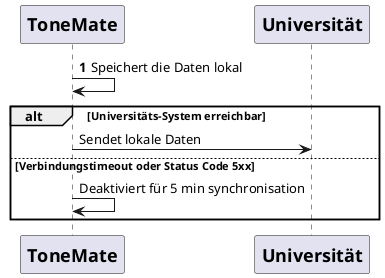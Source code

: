 @startuml
autonumber
participant ToneMate [
    =ToneMate
]

participant Uni [
    =Universität
]

ToneMate -> ToneMate: Speichert die Daten lokal

autonumber stop
alt Universitäts-System erreichbar

    ToneMate -> Uni: Sendet lokale Daten

else Verbindungstimeout oder Status Code 5xx

    ToneMate -> ToneMate: Deaktiviert für 5 min synchronisation 
    
end

@enduml